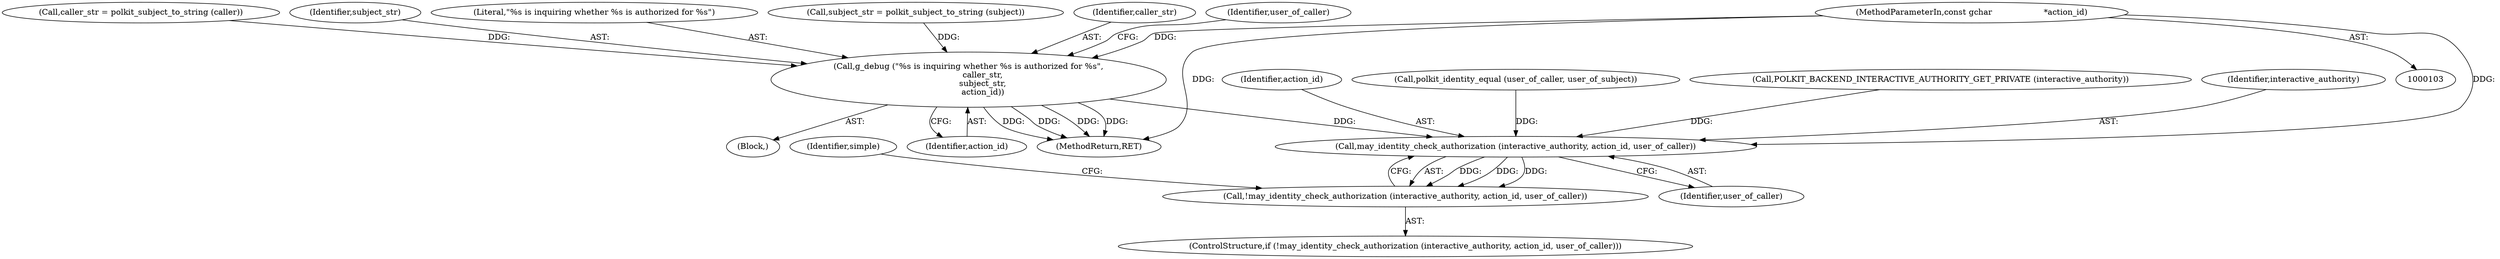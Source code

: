 digraph "0_polkit_bc7ffad53643a9c80231fc41f5582d6a8931c32c_0@pointer" {
"1000107" [label="(MethodParameterIn,const gchar                    *action_id)"];
"1000194" [label="(Call,g_debug (\"%s is inquiring whether %s is authorized for %s\",\n           caller_str,\n           subject_str,\n           action_id))"];
"1000295" [label="(Call,may_identity_check_authorization (interactive_authority, action_id, user_of_caller))"];
"1000294" [label="(Call,!may_identity_check_authorization (interactive_authority, action_id, user_of_caller))"];
"1000195" [label="(Literal,\"%s is inquiring whether %s is authorized for %s\")"];
"1000190" [label="(Call,subject_str = polkit_subject_to_string (subject))"];
"1000196" [label="(Identifier,caller_str)"];
"1000296" [label="(Identifier,interactive_authority)"];
"1000294" [label="(Call,!may_identity_check_authorization (interactive_authority, action_id, user_of_caller))"];
"1000293" [label="(ControlStructure,if (!may_identity_check_authorization (interactive_authority, action_id, user_of_caller)))"];
"1000298" [label="(Identifier,user_of_caller)"];
"1000113" [label="(Block,)"];
"1000200" [label="(Identifier,user_of_caller)"];
"1000186" [label="(Call,caller_str = polkit_subject_to_string (caller))"];
"1000288" [label="(Call,polkit_identity_equal (user_of_caller, user_of_subject))"];
"1000295" [label="(Call,may_identity_check_authorization (interactive_authority, action_id, user_of_caller))"];
"1000107" [label="(MethodParameterIn,const gchar                    *action_id)"];
"1000198" [label="(Identifier,action_id)"];
"1000303" [label="(Identifier,simple)"];
"1000194" [label="(Call,g_debug (\"%s is inquiring whether %s is authorized for %s\",\n           caller_str,\n           subject_str,\n           action_id))"];
"1000312" [label="(MethodReturn,RET)"];
"1000133" [label="(Call,POLKIT_BACKEND_INTERACTIVE_AUTHORITY_GET_PRIVATE (interactive_authority))"];
"1000297" [label="(Identifier,action_id)"];
"1000197" [label="(Identifier,subject_str)"];
"1000107" -> "1000103"  [label="AST: "];
"1000107" -> "1000312"  [label="DDG: "];
"1000107" -> "1000194"  [label="DDG: "];
"1000107" -> "1000295"  [label="DDG: "];
"1000194" -> "1000113"  [label="AST: "];
"1000194" -> "1000198"  [label="CFG: "];
"1000195" -> "1000194"  [label="AST: "];
"1000196" -> "1000194"  [label="AST: "];
"1000197" -> "1000194"  [label="AST: "];
"1000198" -> "1000194"  [label="AST: "];
"1000200" -> "1000194"  [label="CFG: "];
"1000194" -> "1000312"  [label="DDG: "];
"1000194" -> "1000312"  [label="DDG: "];
"1000194" -> "1000312"  [label="DDG: "];
"1000194" -> "1000312"  [label="DDG: "];
"1000186" -> "1000194"  [label="DDG: "];
"1000190" -> "1000194"  [label="DDG: "];
"1000194" -> "1000295"  [label="DDG: "];
"1000295" -> "1000294"  [label="AST: "];
"1000295" -> "1000298"  [label="CFG: "];
"1000296" -> "1000295"  [label="AST: "];
"1000297" -> "1000295"  [label="AST: "];
"1000298" -> "1000295"  [label="AST: "];
"1000294" -> "1000295"  [label="CFG: "];
"1000295" -> "1000294"  [label="DDG: "];
"1000295" -> "1000294"  [label="DDG: "];
"1000295" -> "1000294"  [label="DDG: "];
"1000133" -> "1000295"  [label="DDG: "];
"1000288" -> "1000295"  [label="DDG: "];
"1000294" -> "1000293"  [label="AST: "];
"1000303" -> "1000294"  [label="CFG: "];
}
